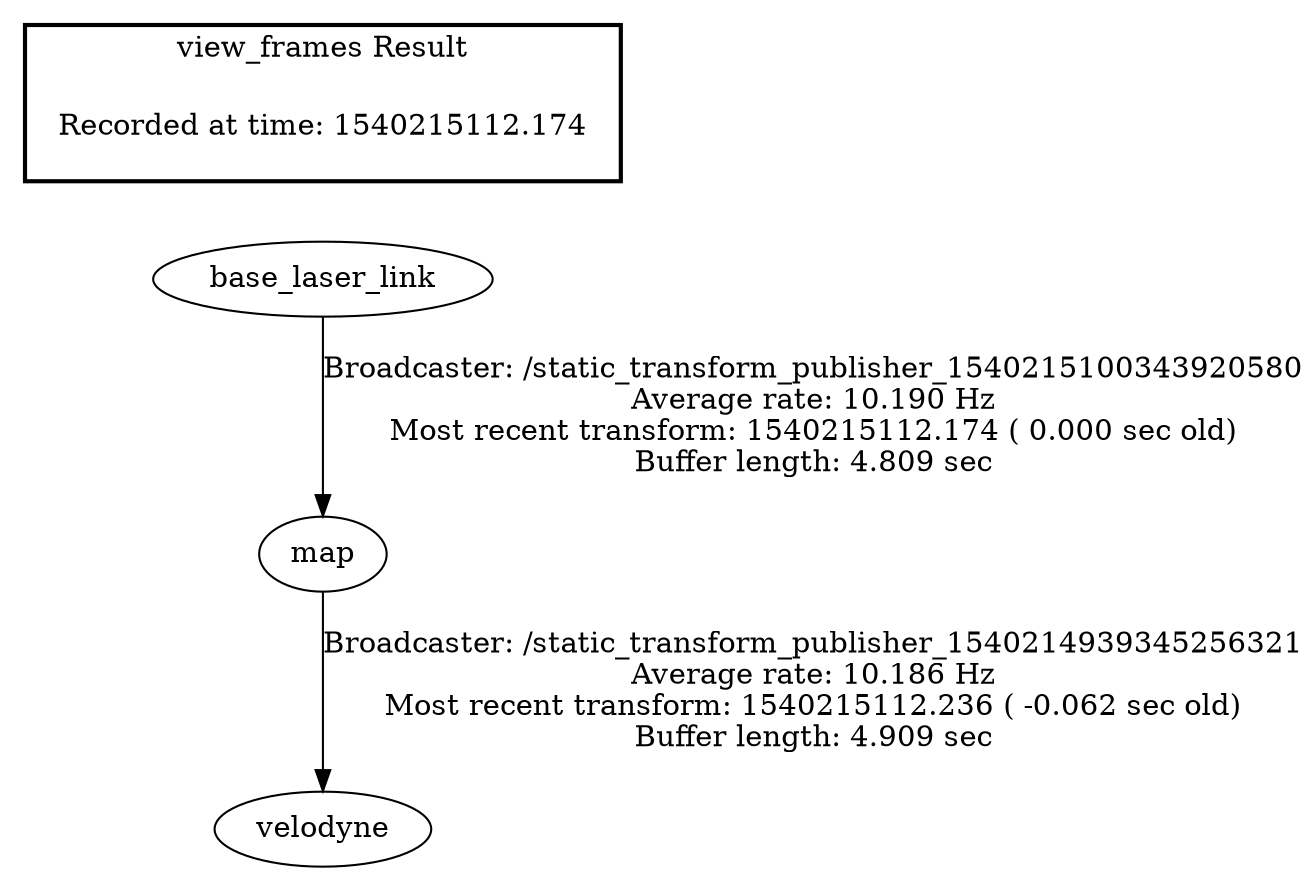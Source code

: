 digraph G {
"map" -> "velodyne"[label="Broadcaster: /static_transform_publisher_1540214939345256321\nAverage rate: 10.186 Hz\nMost recent transform: 1540215112.236 ( -0.062 sec old)\nBuffer length: 4.909 sec\n"];
"base_laser_link" -> "map"[label="Broadcaster: /static_transform_publisher_1540215100343920580\nAverage rate: 10.190 Hz\nMost recent transform: 1540215112.174 ( 0.000 sec old)\nBuffer length: 4.809 sec\n"];
edge [style=invis];
 subgraph cluster_legend { style=bold; color=black; label ="view_frames Result";
"Recorded at time: 1540215112.174"[ shape=plaintext ] ;
 }->"base_laser_link";
}
